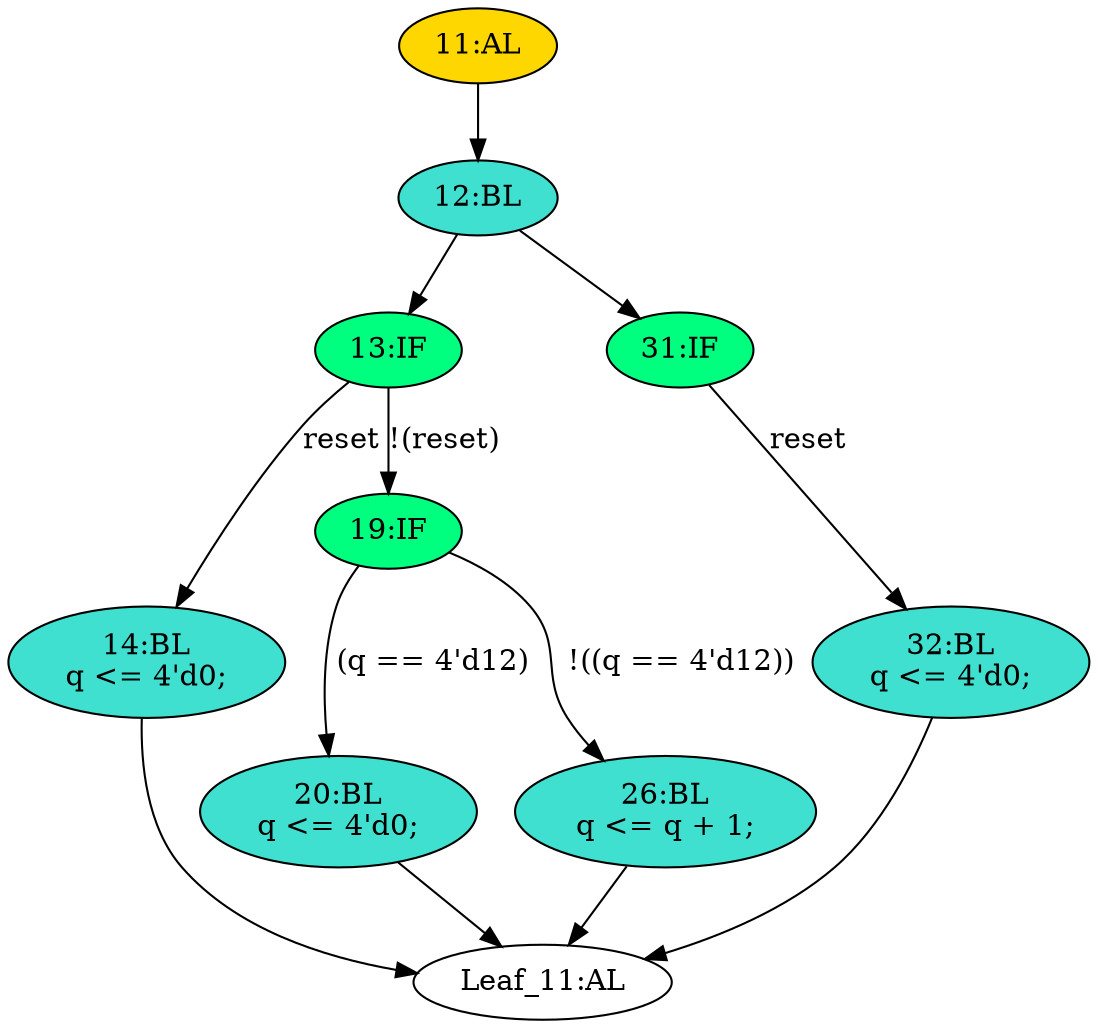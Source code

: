 strict digraph "" {
	node [label="\N"];
	"14:BL"	[ast="<pyverilog.vparser.ast.Block object at 0x7f7a2c54d750>",
		fillcolor=turquoise,
		label="14:BL
q <= 4'd0;",
		statements="[<pyverilog.vparser.ast.NonblockingSubstitution object at 0x7f7a2c54d510>]",
		style=filled,
		typ=Block];
	"Leaf_11:AL"	[def_var="['q']",
		label="Leaf_11:AL"];
	"14:BL" -> "Leaf_11:AL"	[cond="[]",
		lineno=None];
	"13:IF"	[ast="<pyverilog.vparser.ast.IfStatement object at 0x7f7a2c54d950>",
		fillcolor=springgreen,
		label="13:IF",
		statements="[]",
		style=filled,
		typ=IfStatement];
	"13:IF" -> "14:BL"	[cond="['reset']",
		label=reset,
		lineno=13];
	"19:IF"	[ast="<pyverilog.vparser.ast.IfStatement object at 0x7f7a2c54d9d0>",
		fillcolor=springgreen,
		label="19:IF",
		statements="[]",
		style=filled,
		typ=IfStatement];
	"13:IF" -> "19:IF"	[cond="['reset']",
		label="!(reset)",
		lineno=13];
	"20:BL"	[ast="<pyverilog.vparser.ast.Block object at 0x7f7a2adbec90>",
		fillcolor=turquoise,
		label="20:BL
q <= 4'd0;",
		statements="[<pyverilog.vparser.ast.NonblockingSubstitution object at 0x7f7a2adbe690>]",
		style=filled,
		typ=Block];
	"20:BL" -> "Leaf_11:AL"	[cond="[]",
		lineno=None];
	"19:IF" -> "20:BL"	[cond="['q']",
		label="(q == 4'd12)",
		lineno=19];
	"26:BL"	[ast="<pyverilog.vparser.ast.Block object at 0x7f7a2c54da10>",
		fillcolor=turquoise,
		label="26:BL
q <= q + 1;",
		statements="[<pyverilog.vparser.ast.NonblockingSubstitution object at 0x7f7a2c54da50>]",
		style=filled,
		typ=Block];
	"19:IF" -> "26:BL"	[cond="['q']",
		label="!((q == 4'd12))",
		lineno=19];
	"26:BL" -> "Leaf_11:AL"	[cond="[]",
		lineno=None];
	"31:IF"	[ast="<pyverilog.vparser.ast.IfStatement object at 0x7f7a2c54dc50>",
		fillcolor=springgreen,
		label="31:IF",
		statements="[]",
		style=filled,
		typ=IfStatement];
	"32:BL"	[ast="<pyverilog.vparser.ast.Block object at 0x7f7a2c54dc90>",
		fillcolor=turquoise,
		label="32:BL
q <= 4'd0;",
		statements="[<pyverilog.vparser.ast.NonblockingSubstitution object at 0x7f7a2c54dcd0>]",
		style=filled,
		typ=Block];
	"31:IF" -> "32:BL"	[cond="['reset']",
		label=reset,
		lineno=31];
	"32:BL" -> "Leaf_11:AL"	[cond="[]",
		lineno=None];
	"12:BL"	[ast="<pyverilog.vparser.ast.Block object at 0x7f7a2c54d910>",
		fillcolor=turquoise,
		label="12:BL",
		statements="[]",
		style=filled,
		typ=Block];
	"12:BL" -> "13:IF"	[cond="[]",
		lineno=None];
	"12:BL" -> "31:IF"	[cond="[]",
		lineno=None];
	"11:AL"	[ast="<pyverilog.vparser.ast.Always object at 0x7f7a2c54d790>",
		clk_sens=True,
		fillcolor=gold,
		label="11:AL",
		sens="['clk', 'reset']",
		statements="[]",
		style=filled,
		typ=Always,
		use_var="['reset', 'q']"];
	"11:AL" -> "12:BL"	[cond="[]",
		lineno=None];
}
